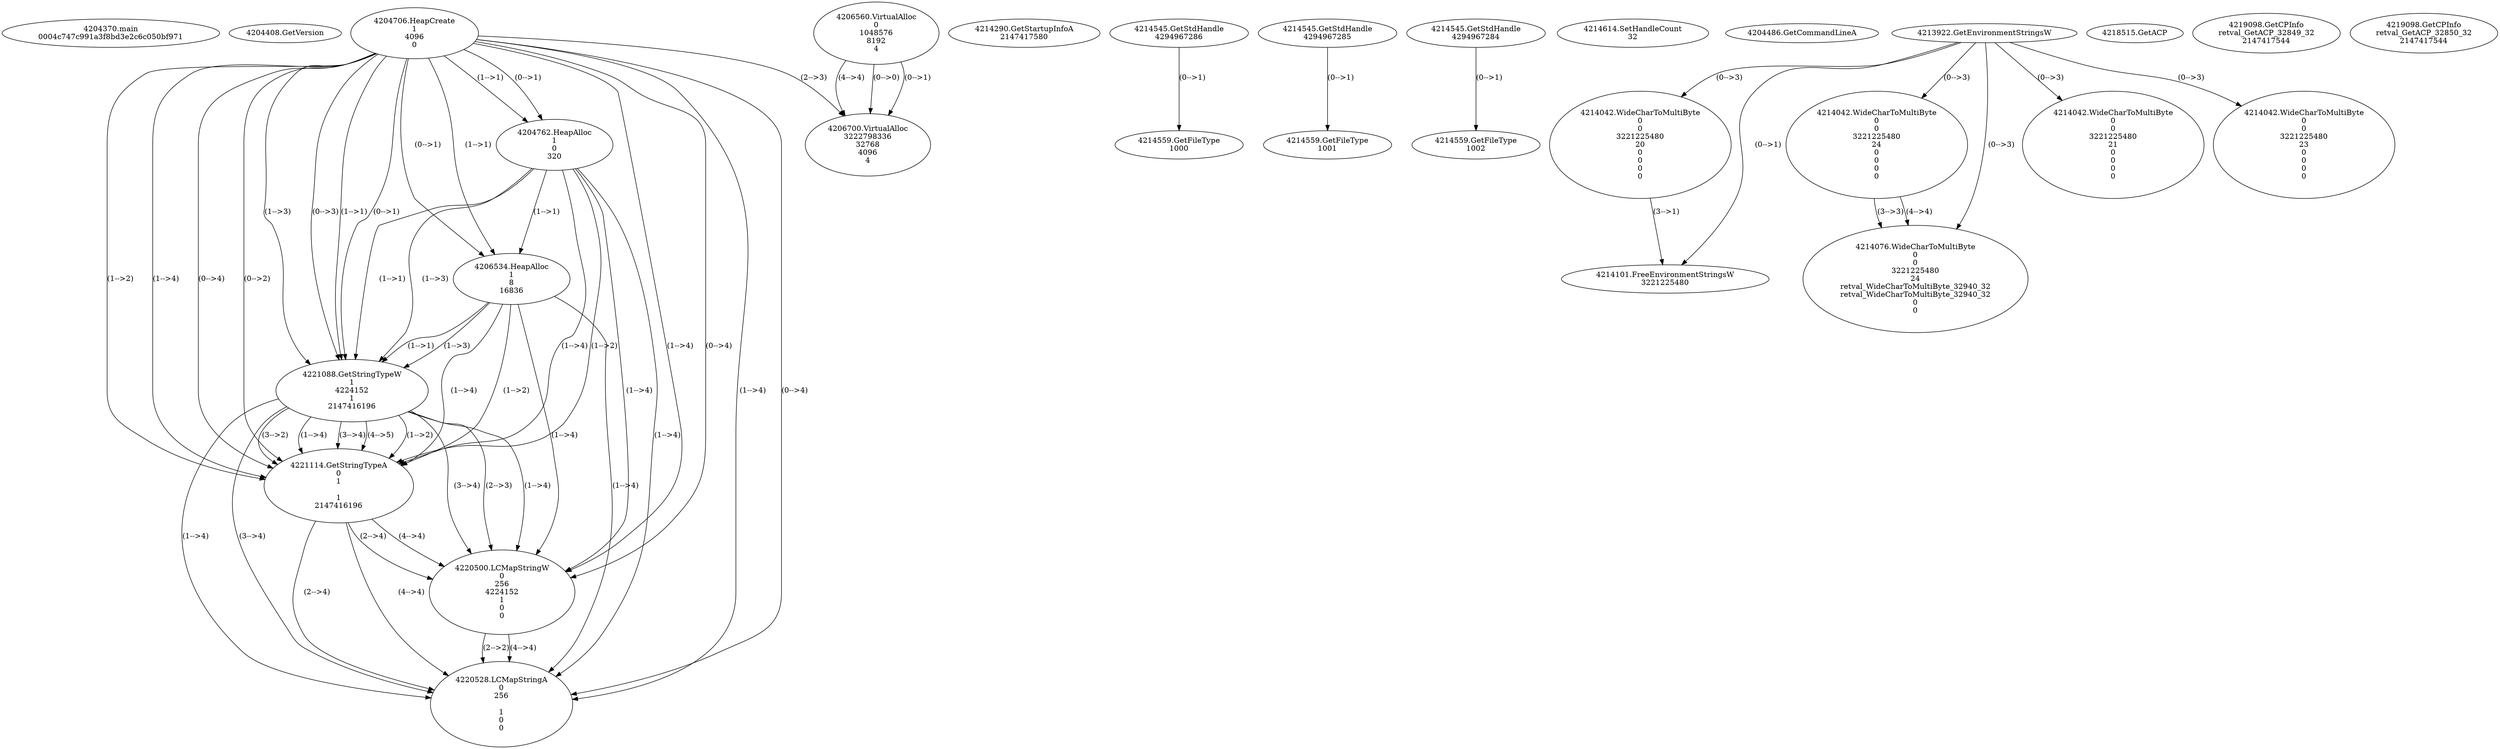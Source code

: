 // Global SCDG with merge call
digraph {
	0 [label="4204370.main
0004c747c991a3f8bd3e2c6c050bf971"]
	1 [label="4204408.GetVersion
"]
	2 [label="4204706.HeapCreate
1
4096
0"]
	3 [label="4204762.HeapAlloc
1
0
320"]
	2 -> 3 [label="(1-->1)"]
	2 -> 3 [label="(0-->1)"]
	4 [label="4206534.HeapAlloc
1
8
16836"]
	2 -> 4 [label="(1-->1)"]
	2 -> 4 [label="(0-->1)"]
	3 -> 4 [label="(1-->1)"]
	5 [label="4206560.VirtualAlloc
0
1048576
8192
4"]
	6 [label="4206700.VirtualAlloc
3222798336
32768
4096
4"]
	5 -> 6 [label="(0-->1)"]
	2 -> 6 [label="(2-->3)"]
	5 -> 6 [label="(4-->4)"]
	5 -> 6 [label="(0-->0)"]
	7 [label="4214290.GetStartupInfoA
2147417580"]
	8 [label="4214545.GetStdHandle
4294967286"]
	9 [label="4214559.GetFileType
1000"]
	8 -> 9 [label="(0-->1)"]
	10 [label="4214545.GetStdHandle
4294967285"]
	11 [label="4214559.GetFileType
1001"]
	10 -> 11 [label="(0-->1)"]
	12 [label="4214545.GetStdHandle
4294967284"]
	13 [label="4214559.GetFileType
1002"]
	12 -> 13 [label="(0-->1)"]
	14 [label="4214614.SetHandleCount
32"]
	15 [label="4204486.GetCommandLineA
"]
	16 [label="4213922.GetEnvironmentStringsW
"]
	17 [label="4214042.WideCharToMultiByte
0
0
3221225480
20
0
0
0
0"]
	16 -> 17 [label="(0-->3)"]
	18 [label="4214101.FreeEnvironmentStringsW
3221225480"]
	16 -> 18 [label="(0-->1)"]
	17 -> 18 [label="(3-->1)"]
	19 [label="4218515.GetACP
"]
	20 [label="4219098.GetCPInfo
retval_GetACP_32849_32
2147417544"]
	21 [label="4221088.GetStringTypeW
1
4224152
1
2147416196"]
	2 -> 21 [label="(1-->1)"]
	2 -> 21 [label="(0-->1)"]
	3 -> 21 [label="(1-->1)"]
	4 -> 21 [label="(1-->1)"]
	2 -> 21 [label="(1-->3)"]
	2 -> 21 [label="(0-->3)"]
	3 -> 21 [label="(1-->3)"]
	4 -> 21 [label="(1-->3)"]
	22 [label="4221114.GetStringTypeA
0
1

1
2147416196"]
	2 -> 22 [label="(1-->2)"]
	2 -> 22 [label="(0-->2)"]
	3 -> 22 [label="(1-->2)"]
	4 -> 22 [label="(1-->2)"]
	21 -> 22 [label="(1-->2)"]
	21 -> 22 [label="(3-->2)"]
	2 -> 22 [label="(1-->4)"]
	2 -> 22 [label="(0-->4)"]
	3 -> 22 [label="(1-->4)"]
	4 -> 22 [label="(1-->4)"]
	21 -> 22 [label="(1-->4)"]
	21 -> 22 [label="(3-->4)"]
	21 -> 22 [label="(4-->5)"]
	23 [label="4220500.LCMapStringW
0
256
4224152
1
0
0"]
	21 -> 23 [label="(2-->3)"]
	2 -> 23 [label="(1-->4)"]
	2 -> 23 [label="(0-->4)"]
	3 -> 23 [label="(1-->4)"]
	4 -> 23 [label="(1-->4)"]
	21 -> 23 [label="(1-->4)"]
	21 -> 23 [label="(3-->4)"]
	22 -> 23 [label="(2-->4)"]
	22 -> 23 [label="(4-->4)"]
	24 [label="4220528.LCMapStringA
0
256

1
0
0"]
	23 -> 24 [label="(2-->2)"]
	2 -> 24 [label="(1-->4)"]
	2 -> 24 [label="(0-->4)"]
	3 -> 24 [label="(1-->4)"]
	4 -> 24 [label="(1-->4)"]
	21 -> 24 [label="(1-->4)"]
	21 -> 24 [label="(3-->4)"]
	22 -> 24 [label="(2-->4)"]
	22 -> 24 [label="(4-->4)"]
	23 -> 24 [label="(4-->4)"]
	25 [label="4219098.GetCPInfo
retval_GetACP_32850_32
2147417544"]
	26 [label="4214042.WideCharToMultiByte
0
0
3221225480
24
0
0
0
0"]
	16 -> 26 [label="(0-->3)"]
	27 [label="4214076.WideCharToMultiByte
0
0
3221225480
24
retval_WideCharToMultiByte_32940_32
retval_WideCharToMultiByte_32940_32
0
0"]
	16 -> 27 [label="(0-->3)"]
	26 -> 27 [label="(3-->3)"]
	26 -> 27 [label="(4-->4)"]
	28 [label="4214042.WideCharToMultiByte
0
0
3221225480
21
0
0
0
0"]
	16 -> 28 [label="(0-->3)"]
	29 [label="4214042.WideCharToMultiByte
0
0
3221225480
23
0
0
0
0"]
	16 -> 29 [label="(0-->3)"]
}
